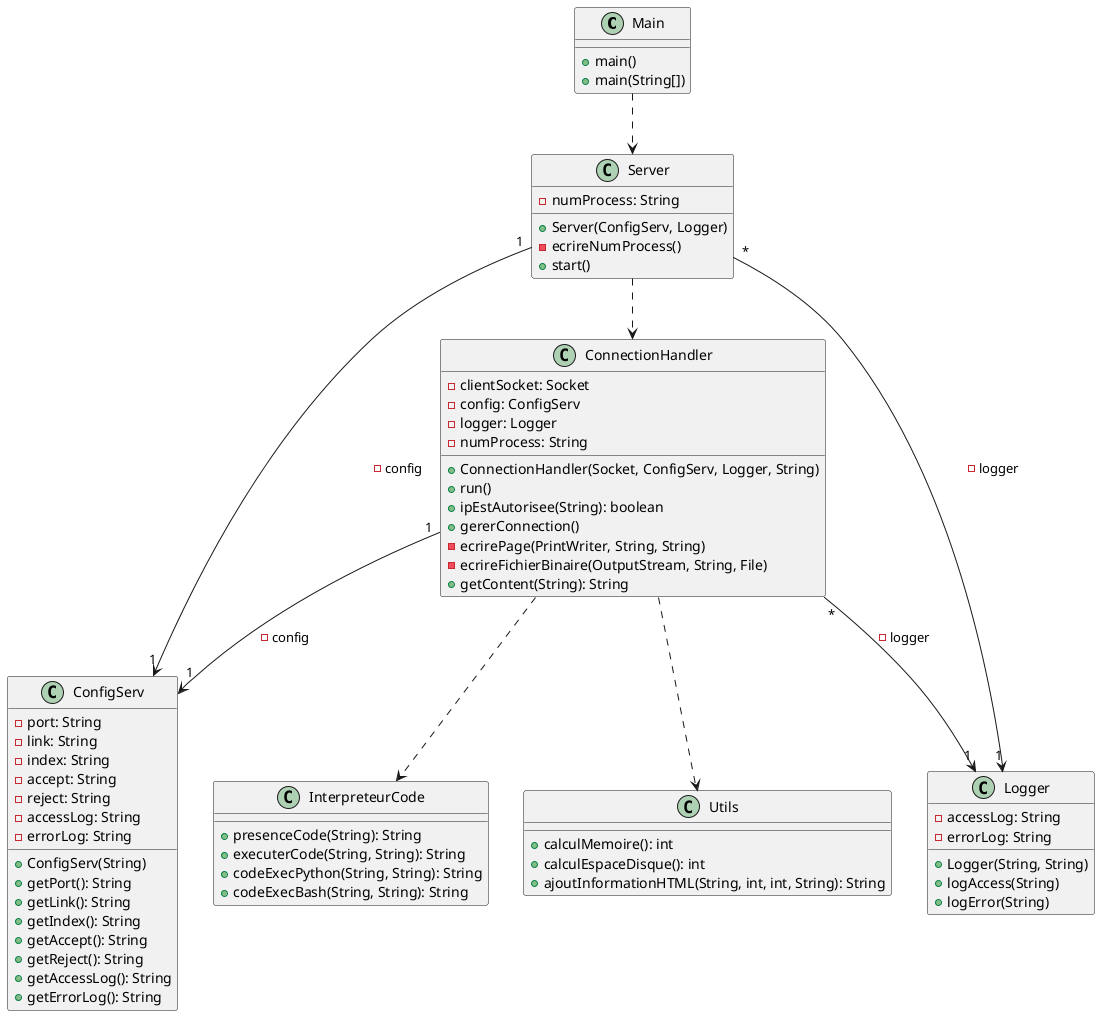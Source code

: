 @startuml

class Main{
+ main()
+ main(String[])
}

Main ..> Server

class ConfigServ{
- port: String
- link: String
- index: String
- accept: String
- reject: String
- accessLog: String
- errorLog: String
+ ConfigServ(String)
+ getPort(): String
+ getLink(): String
+ getIndex(): String
+ getAccept(): String
+ getReject(): String
+ getAccessLog(): String
+ getErrorLog(): String
}

class Logger{
- accessLog: String
- errorLog: String
+ Logger(String, String)
+ logAccess(String)
+ logError(String)
}

class Server{
- numProcess: String
+ Server(ConfigServ, Logger)
- ecrireNumProcess()
+ start()
}

Server ..> ConnectionHandler
Server "1" --> "1" ConfigServ : - config
Server "*" --> "1" Logger : - logger

class ConnectionHandler{
- clientSocket: Socket
- config: ConfigServ
- logger: Logger
- numProcess: String
+ ConnectionHandler(Socket, ConfigServ, Logger, String)
+ run()
+ ipEstAutorisee(String): boolean
+ gererConnection()
- ecrirePage(PrintWriter, String, String)
- ecrireFichierBinaire(OutputStream, String, File)
+ getContent(String): String
}

ConnectionHandler "1" --> "1" ConfigServ : - config
ConnectionHandler "*" --> "1" Logger : - logger

ConnectionHandler ..> Utils
ConnectionHandler ..> InterpreteurCode

class Utils{
+ calculMemoire(): int
+ calculEspaceDisque(): int
+ ajoutInformationHTML(String, int, int, String): String
}

class InterpreteurCode{
+ presenceCode(String): String
+ executerCode(String, String): String
+ codeExecPython(String, String): String
+ codeExecBash(String, String): String
}

@enduml